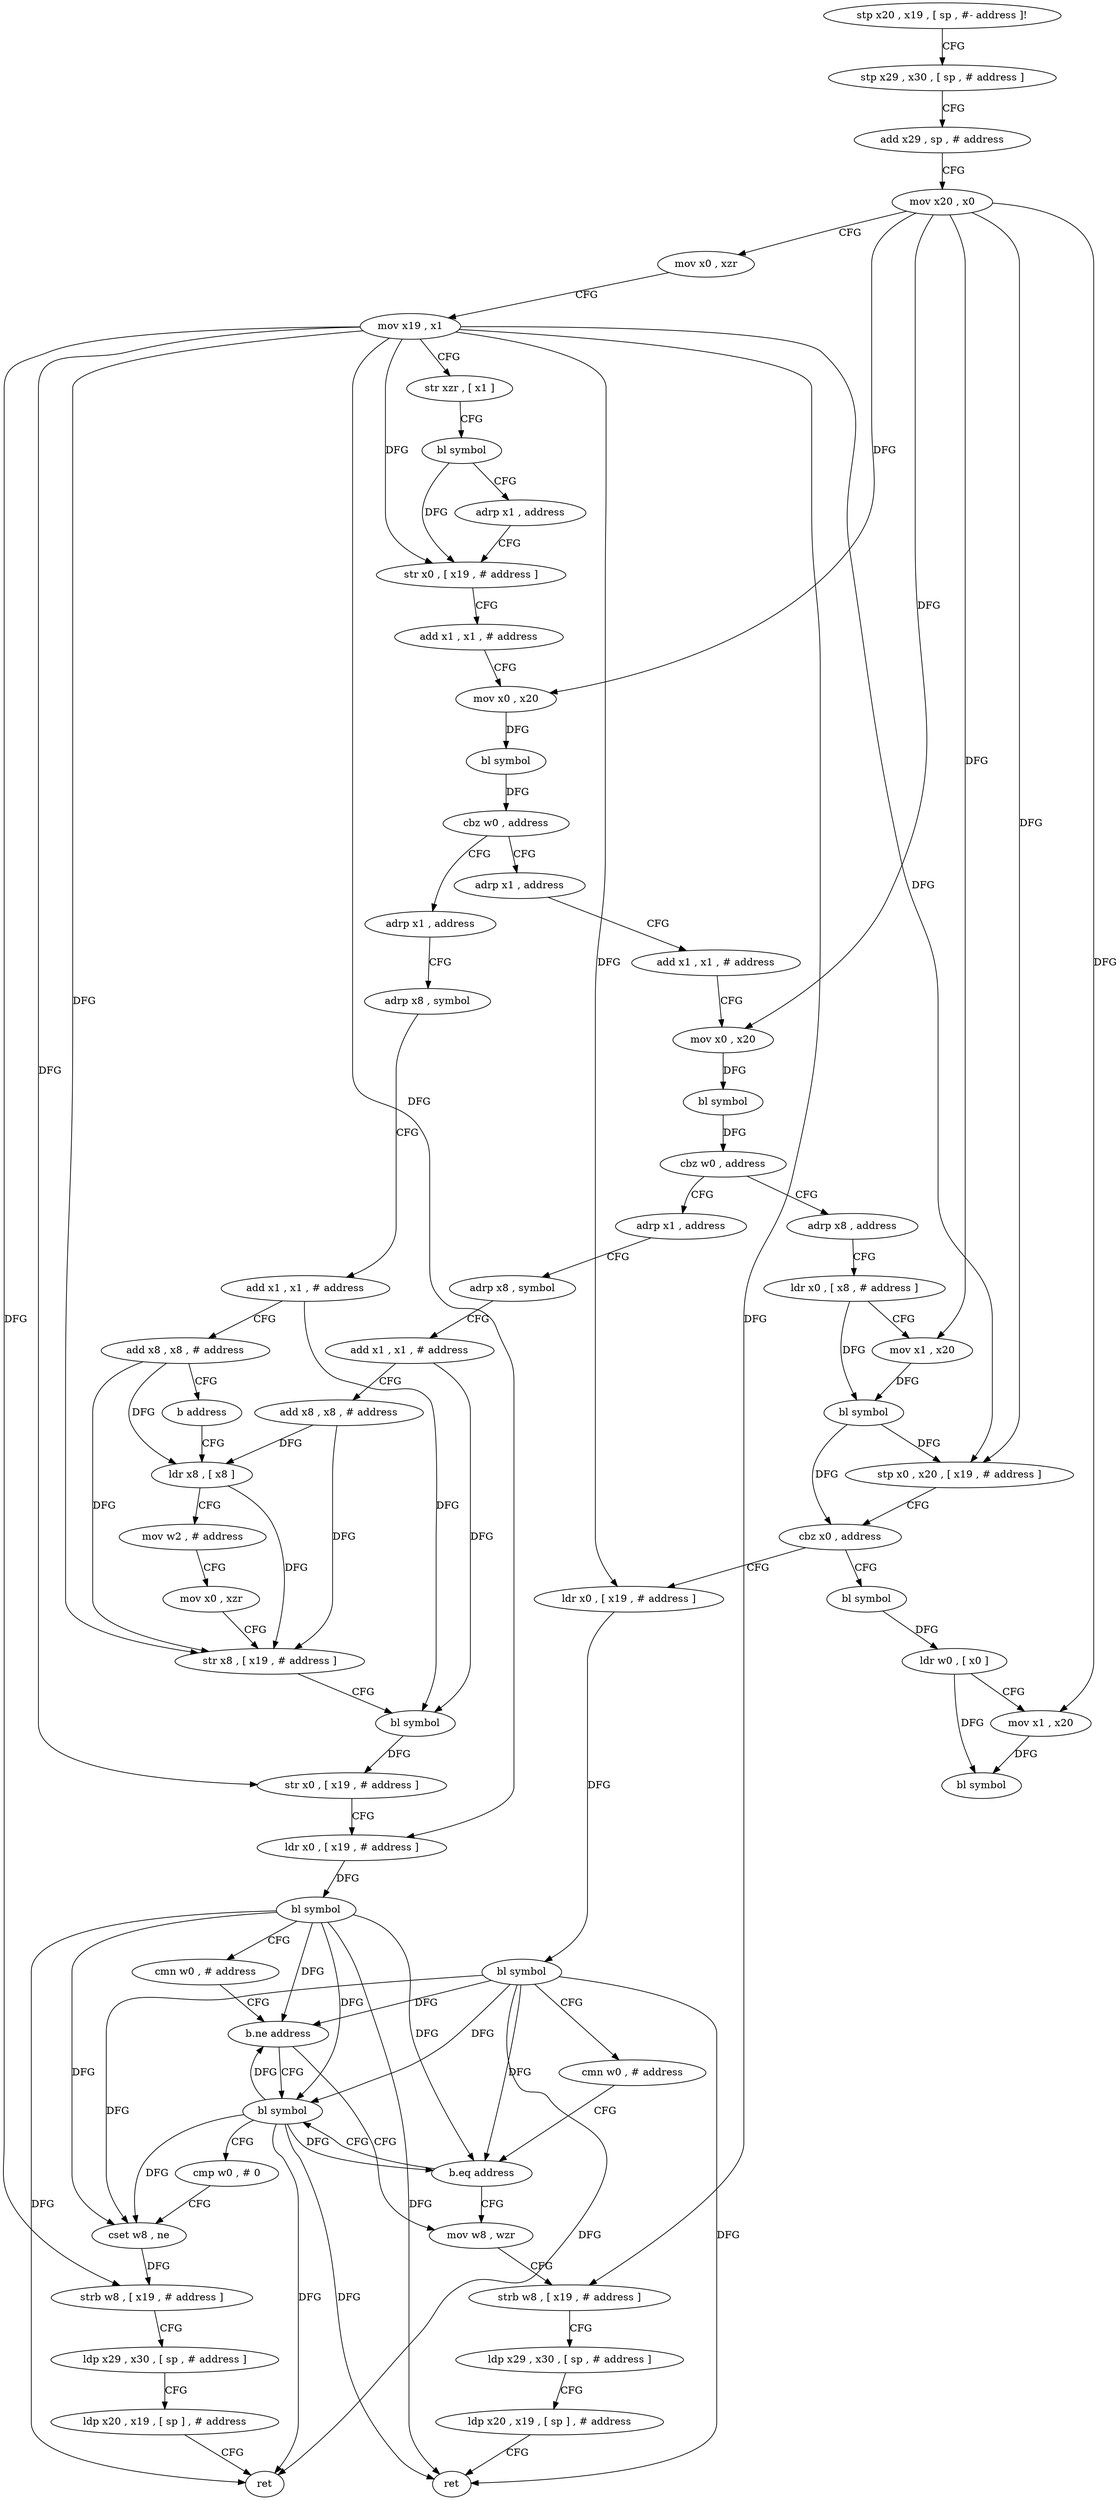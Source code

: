 digraph "func" {
"4258048" [label = "stp x20 , x19 , [ sp , #- address ]!" ]
"4258052" [label = "stp x29 , x30 , [ sp , # address ]" ]
"4258056" [label = "add x29 , sp , # address" ]
"4258060" [label = "mov x20 , x0" ]
"4258064" [label = "mov x0 , xzr" ]
"4258068" [label = "mov x19 , x1" ]
"4258072" [label = "str xzr , [ x1 ]" ]
"4258076" [label = "bl symbol" ]
"4258080" [label = "adrp x1 , address" ]
"4258084" [label = "str x0 , [ x19 , # address ]" ]
"4258088" [label = "add x1 , x1 , # address" ]
"4258092" [label = "mov x0 , x20" ]
"4258096" [label = "bl symbol" ]
"4258100" [label = "cbz w0 , address" ]
"4258192" [label = "adrp x1 , address" ]
"4258104" [label = "adrp x1 , address" ]
"4258196" [label = "adrp x8 , symbol" ]
"4258200" [label = "add x1 , x1 , # address" ]
"4258204" [label = "add x8 , x8 , # address" ]
"4258208" [label = "b address" ]
"4258228" [label = "ldr x8 , [ x8 ]" ]
"4258108" [label = "add x1 , x1 , # address" ]
"4258112" [label = "mov x0 , x20" ]
"4258116" [label = "bl symbol" ]
"4258120" [label = "cbz w0 , address" ]
"4258212" [label = "adrp x1 , address" ]
"4258124" [label = "adrp x8 , address" ]
"4258232" [label = "mov w2 , # address" ]
"4258236" [label = "mov x0 , xzr" ]
"4258240" [label = "str x8 , [ x19 , # address ]" ]
"4258244" [label = "bl symbol" ]
"4258248" [label = "str x0 , [ x19 , # address ]" ]
"4258252" [label = "ldr x0 , [ x19 , # address ]" ]
"4258256" [label = "bl symbol" ]
"4258260" [label = "cmn w0 , # address" ]
"4258264" [label = "b.ne address" ]
"4258164" [label = "bl symbol" ]
"4258268" [label = "mov w8 , wzr" ]
"4258216" [label = "adrp x8 , symbol" ]
"4258220" [label = "add x1 , x1 , # address" ]
"4258224" [label = "add x8 , x8 , # address" ]
"4258128" [label = "ldr x0 , [ x8 , # address ]" ]
"4258132" [label = "mov x1 , x20" ]
"4258136" [label = "bl symbol" ]
"4258140" [label = "stp x0 , x20 , [ x19 , # address ]" ]
"4258144" [label = "cbz x0 , address" ]
"4258288" [label = "bl symbol" ]
"4258148" [label = "ldr x0 , [ x19 , # address ]" ]
"4258168" [label = "cmp w0 , # 0" ]
"4258172" [label = "cset w8 , ne" ]
"4258176" [label = "strb w8 , [ x19 , # address ]" ]
"4258180" [label = "ldp x29 , x30 , [ sp , # address ]" ]
"4258184" [label = "ldp x20 , x19 , [ sp ] , # address" ]
"4258188" [label = "ret" ]
"4258272" [label = "strb w8 , [ x19 , # address ]" ]
"4258276" [label = "ldp x29 , x30 , [ sp , # address ]" ]
"4258280" [label = "ldp x20 , x19 , [ sp ] , # address" ]
"4258284" [label = "ret" ]
"4258292" [label = "ldr w0 , [ x0 ]" ]
"4258296" [label = "mov x1 , x20" ]
"4258300" [label = "bl symbol" ]
"4258152" [label = "bl symbol" ]
"4258156" [label = "cmn w0 , # address" ]
"4258160" [label = "b.eq address" ]
"4258048" -> "4258052" [ label = "CFG" ]
"4258052" -> "4258056" [ label = "CFG" ]
"4258056" -> "4258060" [ label = "CFG" ]
"4258060" -> "4258064" [ label = "CFG" ]
"4258060" -> "4258092" [ label = "DFG" ]
"4258060" -> "4258112" [ label = "DFG" ]
"4258060" -> "4258132" [ label = "DFG" ]
"4258060" -> "4258140" [ label = "DFG" ]
"4258060" -> "4258296" [ label = "DFG" ]
"4258064" -> "4258068" [ label = "CFG" ]
"4258068" -> "4258072" [ label = "CFG" ]
"4258068" -> "4258084" [ label = "DFG" ]
"4258068" -> "4258240" [ label = "DFG" ]
"4258068" -> "4258248" [ label = "DFG" ]
"4258068" -> "4258252" [ label = "DFG" ]
"4258068" -> "4258140" [ label = "DFG" ]
"4258068" -> "4258272" [ label = "DFG" ]
"4258068" -> "4258148" [ label = "DFG" ]
"4258068" -> "4258176" [ label = "DFG" ]
"4258072" -> "4258076" [ label = "CFG" ]
"4258076" -> "4258080" [ label = "CFG" ]
"4258076" -> "4258084" [ label = "DFG" ]
"4258080" -> "4258084" [ label = "CFG" ]
"4258084" -> "4258088" [ label = "CFG" ]
"4258088" -> "4258092" [ label = "CFG" ]
"4258092" -> "4258096" [ label = "DFG" ]
"4258096" -> "4258100" [ label = "DFG" ]
"4258100" -> "4258192" [ label = "CFG" ]
"4258100" -> "4258104" [ label = "CFG" ]
"4258192" -> "4258196" [ label = "CFG" ]
"4258104" -> "4258108" [ label = "CFG" ]
"4258196" -> "4258200" [ label = "CFG" ]
"4258200" -> "4258204" [ label = "CFG" ]
"4258200" -> "4258244" [ label = "DFG" ]
"4258204" -> "4258208" [ label = "CFG" ]
"4258204" -> "4258228" [ label = "DFG" ]
"4258204" -> "4258240" [ label = "DFG" ]
"4258208" -> "4258228" [ label = "CFG" ]
"4258228" -> "4258232" [ label = "CFG" ]
"4258228" -> "4258240" [ label = "DFG" ]
"4258108" -> "4258112" [ label = "CFG" ]
"4258112" -> "4258116" [ label = "DFG" ]
"4258116" -> "4258120" [ label = "DFG" ]
"4258120" -> "4258212" [ label = "CFG" ]
"4258120" -> "4258124" [ label = "CFG" ]
"4258212" -> "4258216" [ label = "CFG" ]
"4258124" -> "4258128" [ label = "CFG" ]
"4258232" -> "4258236" [ label = "CFG" ]
"4258236" -> "4258240" [ label = "CFG" ]
"4258240" -> "4258244" [ label = "CFG" ]
"4258244" -> "4258248" [ label = "DFG" ]
"4258248" -> "4258252" [ label = "CFG" ]
"4258252" -> "4258256" [ label = "DFG" ]
"4258256" -> "4258260" [ label = "CFG" ]
"4258256" -> "4258264" [ label = "DFG" ]
"4258256" -> "4258164" [ label = "DFG" ]
"4258256" -> "4258172" [ label = "DFG" ]
"4258256" -> "4258284" [ label = "DFG" ]
"4258256" -> "4258160" [ label = "DFG" ]
"4258256" -> "4258188" [ label = "DFG" ]
"4258260" -> "4258264" [ label = "CFG" ]
"4258264" -> "4258164" [ label = "CFG" ]
"4258264" -> "4258268" [ label = "CFG" ]
"4258164" -> "4258168" [ label = "CFG" ]
"4258164" -> "4258264" [ label = "DFG" ]
"4258164" -> "4258172" [ label = "DFG" ]
"4258164" -> "4258284" [ label = "DFG" ]
"4258164" -> "4258160" [ label = "DFG" ]
"4258164" -> "4258188" [ label = "DFG" ]
"4258268" -> "4258272" [ label = "CFG" ]
"4258216" -> "4258220" [ label = "CFG" ]
"4258220" -> "4258224" [ label = "CFG" ]
"4258220" -> "4258244" [ label = "DFG" ]
"4258224" -> "4258228" [ label = "DFG" ]
"4258224" -> "4258240" [ label = "DFG" ]
"4258128" -> "4258132" [ label = "CFG" ]
"4258128" -> "4258136" [ label = "DFG" ]
"4258132" -> "4258136" [ label = "DFG" ]
"4258136" -> "4258140" [ label = "DFG" ]
"4258136" -> "4258144" [ label = "DFG" ]
"4258140" -> "4258144" [ label = "CFG" ]
"4258144" -> "4258288" [ label = "CFG" ]
"4258144" -> "4258148" [ label = "CFG" ]
"4258288" -> "4258292" [ label = "DFG" ]
"4258148" -> "4258152" [ label = "DFG" ]
"4258168" -> "4258172" [ label = "CFG" ]
"4258172" -> "4258176" [ label = "DFG" ]
"4258176" -> "4258180" [ label = "CFG" ]
"4258180" -> "4258184" [ label = "CFG" ]
"4258184" -> "4258188" [ label = "CFG" ]
"4258272" -> "4258276" [ label = "CFG" ]
"4258276" -> "4258280" [ label = "CFG" ]
"4258280" -> "4258284" [ label = "CFG" ]
"4258292" -> "4258296" [ label = "CFG" ]
"4258292" -> "4258300" [ label = "DFG" ]
"4258296" -> "4258300" [ label = "DFG" ]
"4258152" -> "4258156" [ label = "CFG" ]
"4258152" -> "4258264" [ label = "DFG" ]
"4258152" -> "4258164" [ label = "DFG" ]
"4258152" -> "4258172" [ label = "DFG" ]
"4258152" -> "4258284" [ label = "DFG" ]
"4258152" -> "4258160" [ label = "DFG" ]
"4258152" -> "4258188" [ label = "DFG" ]
"4258156" -> "4258160" [ label = "CFG" ]
"4258160" -> "4258268" [ label = "CFG" ]
"4258160" -> "4258164" [ label = "CFG" ]
}
